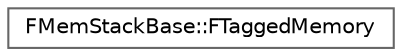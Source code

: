 digraph "Graphical Class Hierarchy"
{
 // INTERACTIVE_SVG=YES
 // LATEX_PDF_SIZE
  bgcolor="transparent";
  edge [fontname=Helvetica,fontsize=10,labelfontname=Helvetica,labelfontsize=10];
  node [fontname=Helvetica,fontsize=10,shape=box,height=0.2,width=0.4];
  rankdir="LR";
  Node0 [id="Node000000",label="FMemStackBase::FTaggedMemory",height=0.2,width=0.4,color="grey40", fillcolor="white", style="filled",URL="$d3/d05/structFMemStackBase_1_1FTaggedMemory.html",tooltip=" "];
}
